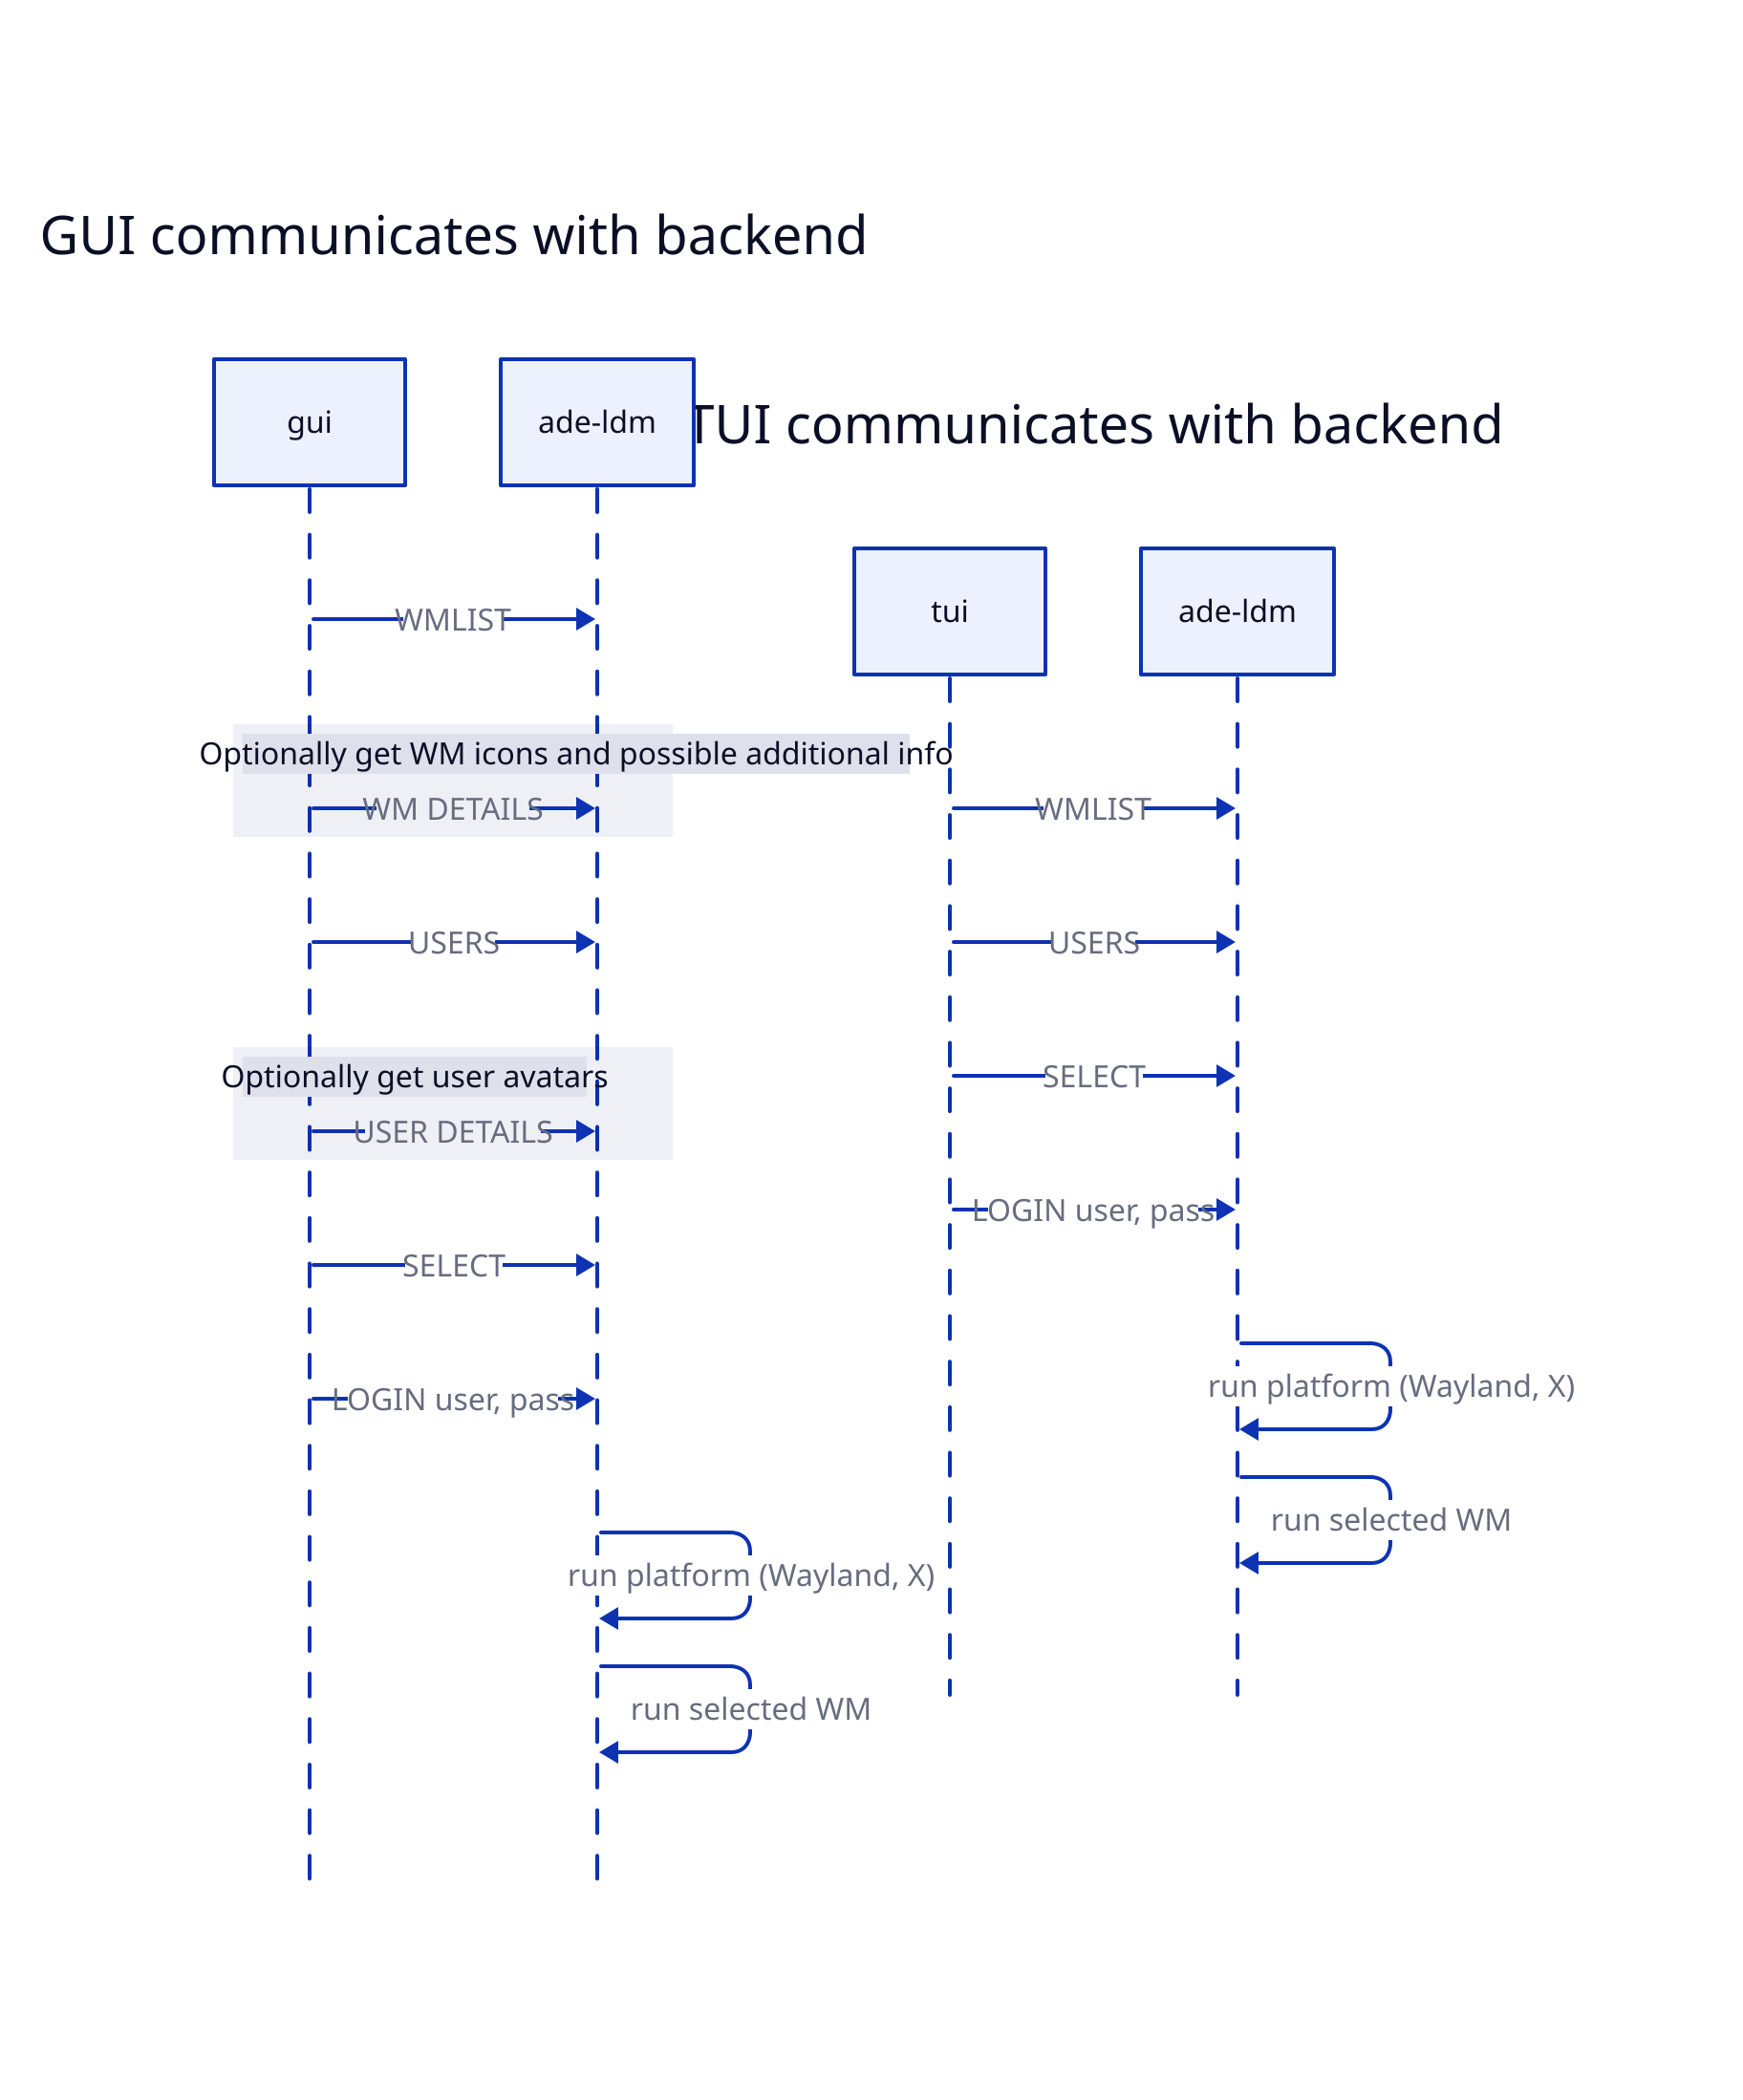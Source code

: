 GUI communicates with backend: {
  shape: sequence_diagram
  gui -> ade-ldm: WMLIST

  Optionally get WM icons and possible additional info: {
    gui -> ade-ldm: WM DETAILS
  }
  gui -> ade-ldm: USERS
  Optionally get user avatars: {
    gui -> ade-ldm: USER DETAILS
  }
  gui -> ade-ldm: SELECT
  gui -> ade-ldm: LOGIN user, pass
  ade-ldm -> ade-ldm: run platform (Wayland, X)
  ade-ldm -> ade-ldm: run selected WM
}

TUI communicates with backend: {
  shape: sequence_diagram

  tui -> ade-ldm: WMLIST
  tui -> ade-ldm: USERS
  tui -> ade-ldm: SELECT
  tui -> ade-ldm: LOGIN user, pass
  ade-ldm -> ade-ldm: run platform (Wayland, X)
  ade-ldm -> ade-ldm: run selected WM
}
